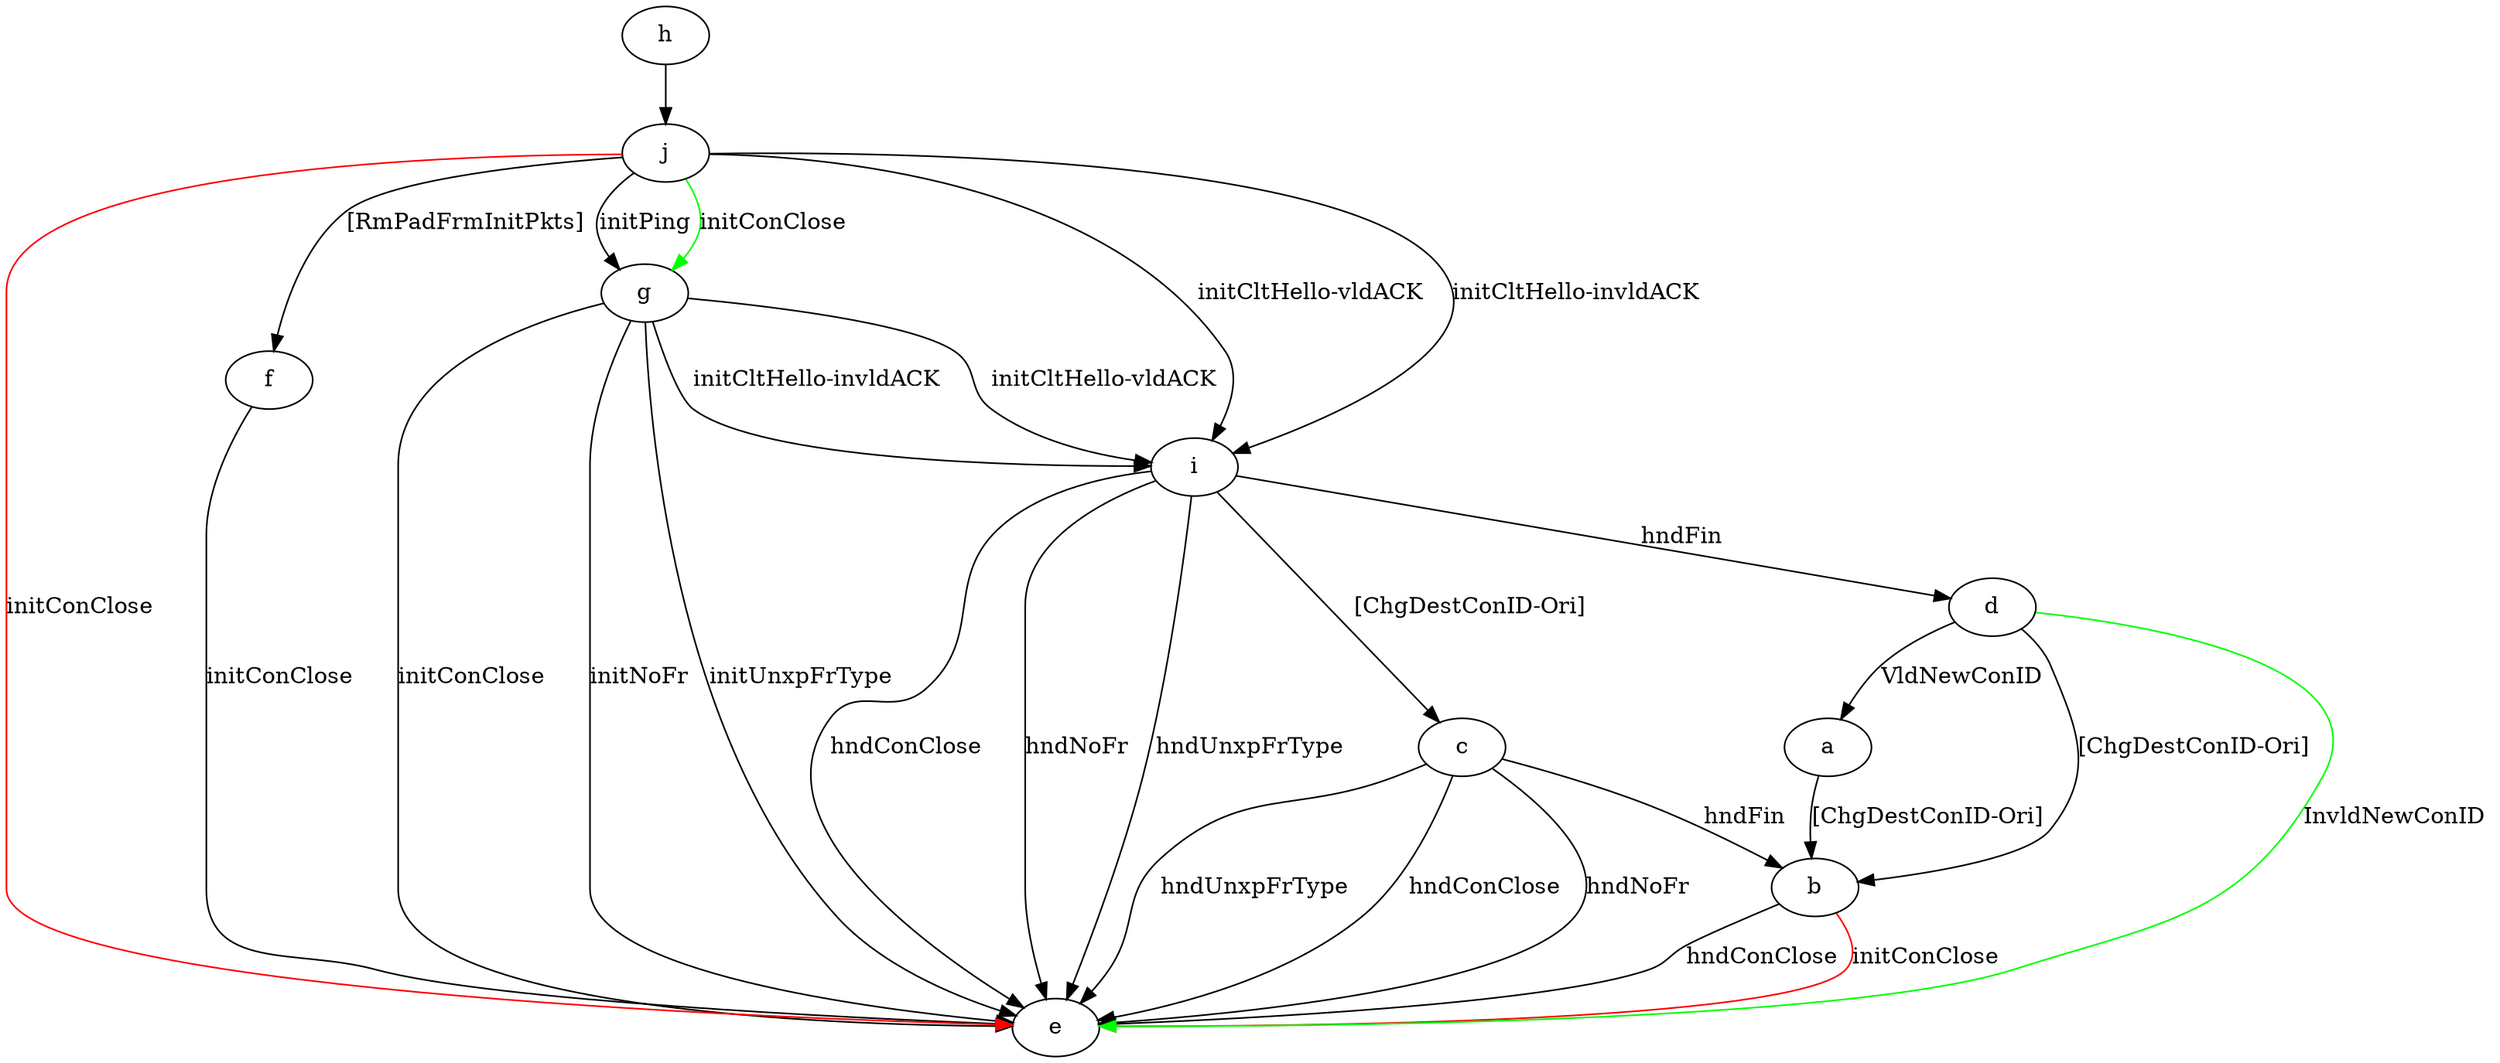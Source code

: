 digraph "" {
	a -> b	[key=0,
		label="[ChgDestConID-Ori] "];
	b -> e	[key=0,
		label="hndConClose "];
	b -> e	[key=1,
		color=red,
		label="initConClose "];
	c -> b	[key=0,
		label="hndFin "];
	c -> e	[key=0,
		label="hndConClose "];
	c -> e	[key=1,
		label="hndNoFr "];
	c -> e	[key=2,
		label="hndUnxpFrType "];
	d -> a	[key=0,
		label="VldNewConID "];
	d -> b	[key=0,
		label="[ChgDestConID-Ori] "];
	d -> e	[key=0,
		color=green,
		label="InvldNewConID "];
	f -> e	[key=0,
		label="initConClose "];
	g -> e	[key=0,
		label="initConClose "];
	g -> e	[key=1,
		label="initNoFr "];
	g -> e	[key=2,
		label="initUnxpFrType "];
	g -> i	[key=0,
		label="initCltHello-vldACK "];
	g -> i	[key=1,
		label="initCltHello-invldACK "];
	h -> j	[key=0];
	i -> c	[key=0,
		label="[ChgDestConID-Ori] "];
	i -> d	[key=0,
		label="hndFin "];
	i -> e	[key=0,
		label="hndConClose "];
	i -> e	[key=1,
		label="hndNoFr "];
	i -> e	[key=2,
		label="hndUnxpFrType "];
	j -> e	[key=0,
		color=red,
		label="initConClose "];
	j -> f	[key=0,
		label="[RmPadFrmInitPkts] "];
	j -> g	[key=0,
		label="initPing "];
	j -> g	[key=1,
		color=green,
		label="initConClose "];
	j -> i	[key=0,
		label="initCltHello-vldACK "];
	j -> i	[key=1,
		label="initCltHello-invldACK "];
}
